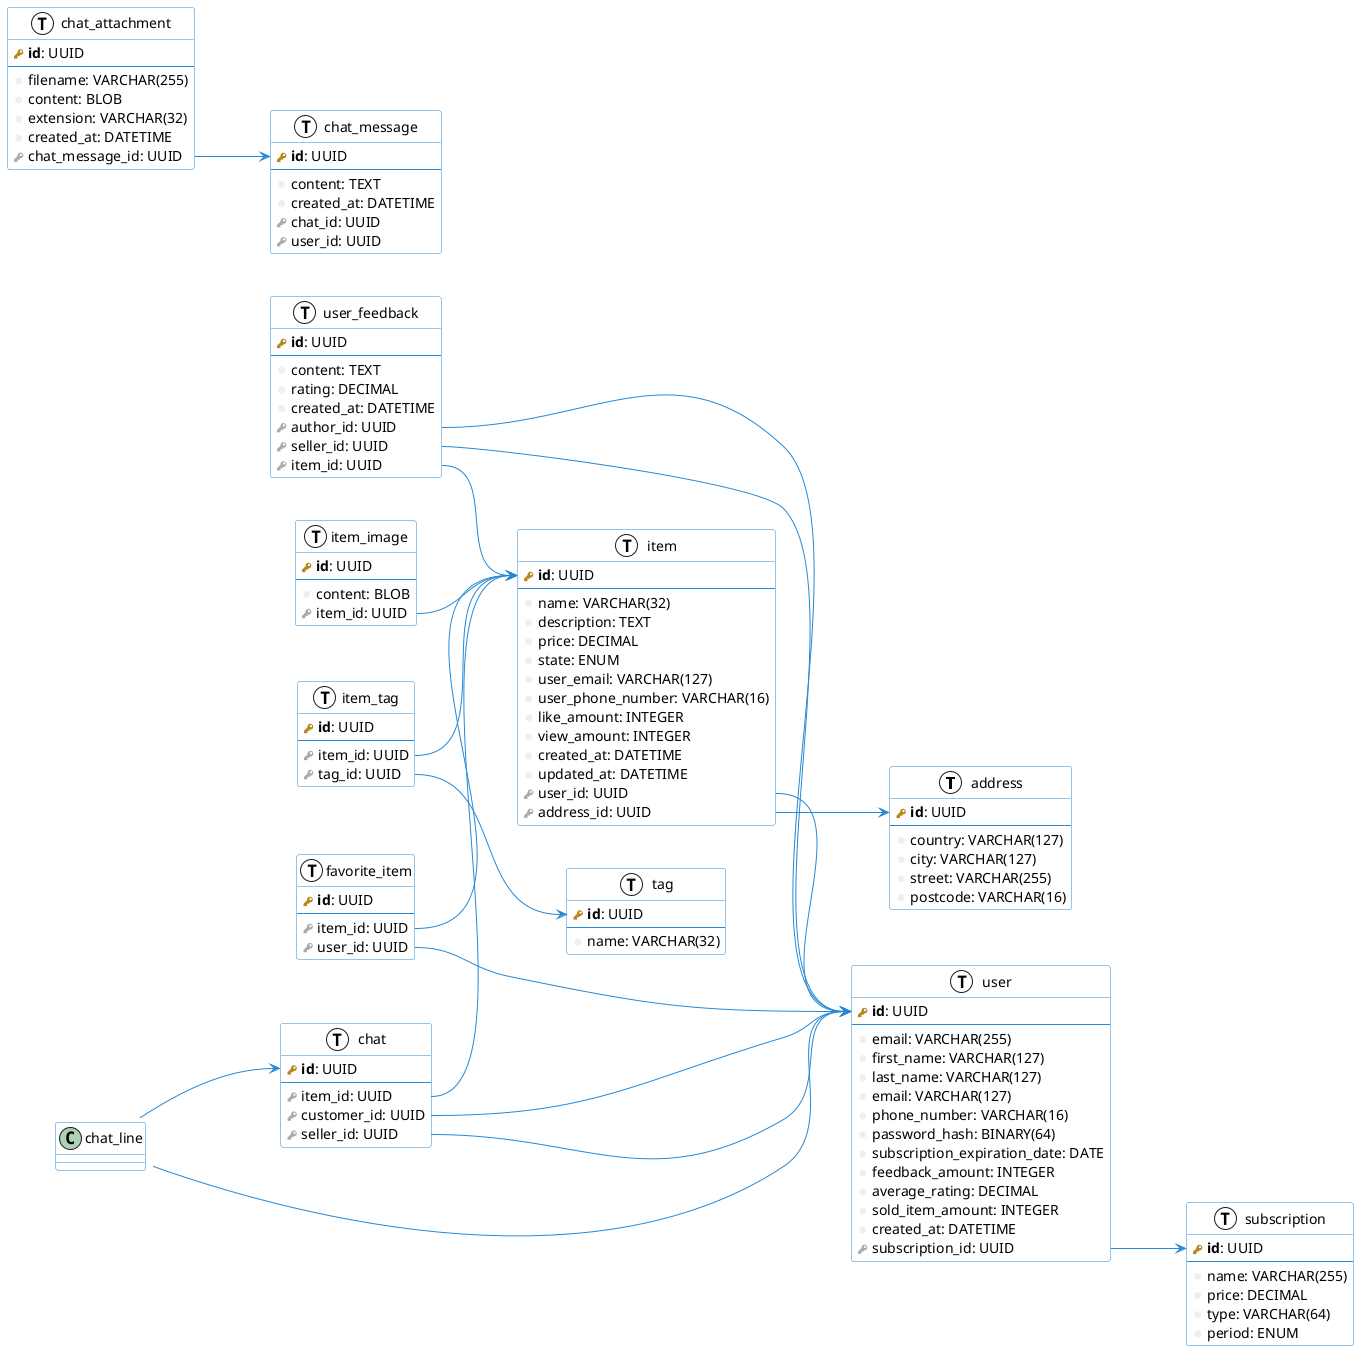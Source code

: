 @startuml
left to right direction
skinparam roundcorner 5
skinparam shadowing false

skinparam class {
    BackgroundColor white
    ArrowColor #2688d4
    BorderColor #2688d4
}

!define primary_key(x) <b><color:#b8861b><&key></color> x</b>
!define foreign_key(x) <color:#aaaaaa><&key></color> x
!define column(x) <color:#efefef><&media-record></color> x
!define table(x) entity x << (T, white) >>

table(address) {
    primary_key(id): UUID
    --
    column(country): VARCHAR(127)
    column(city): VARCHAR(127)
    column(street): VARCHAR(255)
    column(postcode): VARCHAR(16)
}

table(subscription) {
    primary_key(id): UUID
    --
    column(name): VARCHAR(255)
    column(price): DECIMAL
    column(type): VARCHAR(64)
    column(period): ENUM
}

table(user) {
    primary_key(id): UUID
    --
    ' user info
    column(email): VARCHAR(255)
    column(first_name): VARCHAR(127)
    column(last_name): VARCHAR(127)
    column(email): VARCHAR(127)
    column(phone_number): VARCHAR(16)
    column(password_hash): BINARY(64)
    ' subscription info
    column(subscription_expiration_date): DATE
    column(feedback_amount): INTEGER
    column(average_rating): DECIMAL
    column(sold_item_amount): INTEGER
    column(created_at): DATETIME
    foreign_key(subscription_id): UUID
}

user::subscription_id --> subscription::id

table(item) {
    primary_key(id): UUID
    --
    column(name): VARCHAR(32)
    column(description): TEXT
    column(price): DECIMAL
    column(state): ENUM
    column(user_email): VARCHAR(127)
    column(user_phone_number): VARCHAR(16)
    column(like_amount): INTEGER
    column(view_amount): INTEGER
    column(created_at): DATETIME
    column(updated_at): DATETIME
    foreign_key(user_id): UUID
    foreign_key(address_id): UUID
}

' TODO: item keywords?
' TODO: item color?

table(user_feedback) {
    primary_key(id): UUID
    --
    column(content): TEXT
    column(rating): DECIMAL
    column(created_at): DATETIME
    foreign_key(author_id): UUID
    foreign_key(seller_id): UUID
    foreign_key(item_id): UUID
}

user_feedback::author_id --> user::id
user_feedback::seller_id --> user::id
user_feedback::item_id --> item::id

table(tag) {
    primary_key(id): UUID
    --
    column(name): VARCHAR(32)
}

item::user_id --> user::id
item::address_id --> address::id

table(item_tag) {
    primary_key(id): UUID
    --
    foreign_key(item_id): UUID
    foreign_key(tag_id): UUID
}

item_tag::item_id --> item::id
item_tag::tag_id --> tag::id

table(item_image) {
    primary_key(id): UUID
    --
    column(content): BLOB
    foreign_key(item_id): UUID
}

item_image::item_id --> item::id

table(favorite_item) {
    primary_key(id): UUID
    --
    foreign_key(item_id): UUID
    foreign_key(user_id): UUID
}

favorite_item::item_id --> item::id
favorite_item::user_id --> user::id

table(chat) {
    primary_key(id): UUID
    --
    foreign_key(item_id): UUID
    foreign_key(customer_id): UUID
    foreign_key(seller_id): UUID
}

chat::item_id --> item::id
chat::customer_id --> user::id
chat::seller_id --> user::id

table(chat_message) {
    primary_key(id): UUID
    --
    column(content): TEXT
    column(created_at): DATETIME
    foreign_key(chat_id): UUID
    foreign_key(user_id): UUID
}

chat_line::chat_id --> chat::id
chat_line::user_id --> user::id

table(chat_attachment) {
    primary_key(id): UUID
    --
    column(filename): VARCHAR(255)
    column(content): BLOB
    column(extension): VARCHAR(32)
    column(created_at): DATETIME
    foreign_key(chat_message_id): UUID
}

chat_attachment::chat_message_id --> chat_message::id

@enduml
